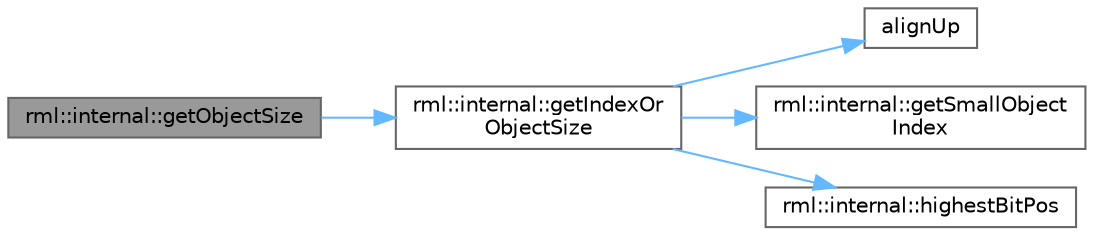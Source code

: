 digraph "rml::internal::getObjectSize"
{
 // LATEX_PDF_SIZE
  bgcolor="transparent";
  edge [fontname=Helvetica,fontsize=10,labelfontname=Helvetica,labelfontsize=10];
  node [fontname=Helvetica,fontsize=10,shape=box,height=0.2,width=0.4];
  rankdir="LR";
  Node1 [id="Node000001",label="rml::internal::getObjectSize",height=0.2,width=0.4,color="gray40", fillcolor="grey60", style="filled", fontcolor="black",tooltip=" "];
  Node1 -> Node2 [id="edge5_Node000001_Node000002",color="steelblue1",style="solid",tooltip=" "];
  Node2 [id="Node000002",label="rml::internal::getIndexOr\lObjectSize",height=0.2,width=0.4,color="grey40", fillcolor="white", style="filled",URL="$namespacerml_1_1internal.html#aebac3191559671ba56411f6a4926649a",tooltip=" "];
  Node2 -> Node3 [id="edge6_Node000002_Node000003",color="steelblue1",style="solid",tooltip=" "];
  Node3 [id="Node000003",label="alignUp",height=0.2,width=0.4,color="grey40", fillcolor="white", style="filled",URL="$shared__utils_8h.html#abf7a0e928f58ffeeefa291f674c30d69",tooltip=" "];
  Node2 -> Node4 [id="edge7_Node000002_Node000004",color="steelblue1",style="solid",tooltip=" "];
  Node4 [id="Node000004",label="rml::internal::getSmallObject\lIndex",height=0.2,width=0.4,color="grey40", fillcolor="white", style="filled",URL="$namespacerml_1_1internal.html#a1c4eb44e079bcce46d628794a9862661",tooltip=" "];
  Node2 -> Node5 [id="edge8_Node000002_Node000005",color="steelblue1",style="solid",tooltip=" "];
  Node5 [id="Node000005",label="rml::internal::highestBitPos",height=0.2,width=0.4,color="grey40", fillcolor="white", style="filled",URL="$namespacerml_1_1internal.html#a207376af1d0186a621e6e405cd469662",tooltip=" "];
}
